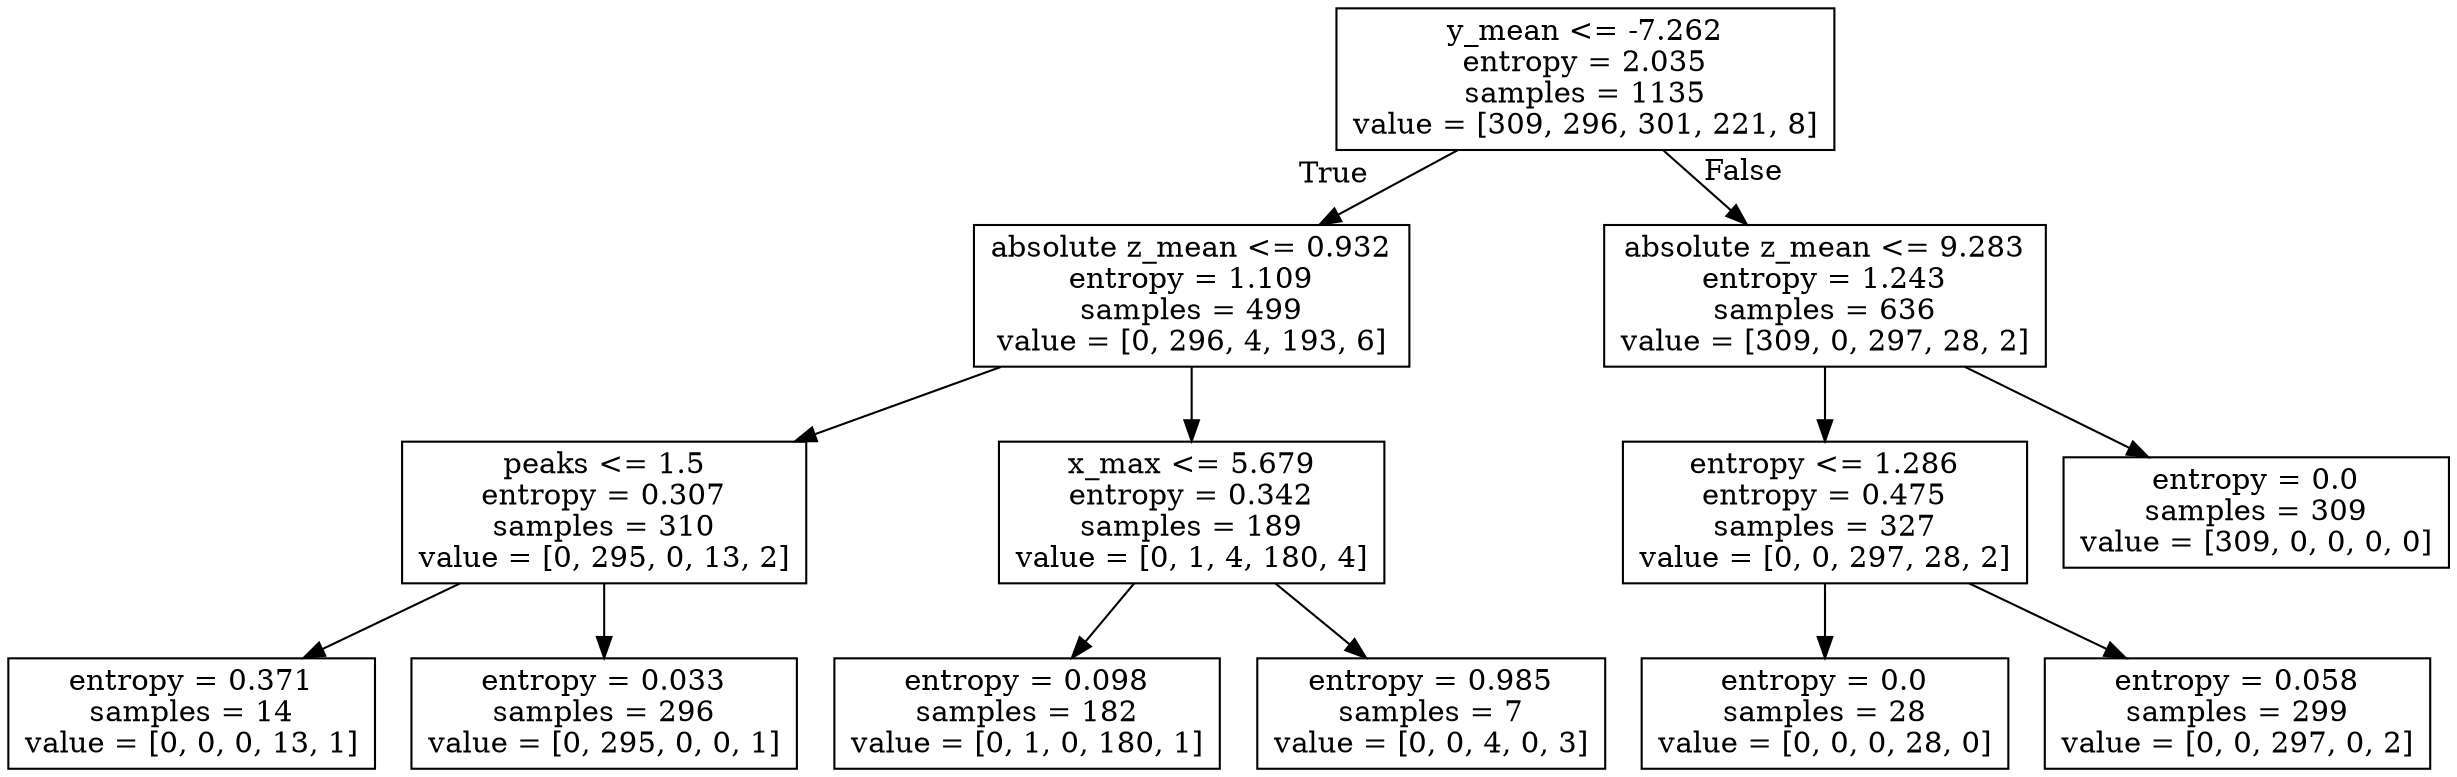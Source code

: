 digraph Tree {
node [shape=box] ;
0 [label="y_mean <= -7.262\nentropy = 2.035\nsamples = 1135\nvalue = [309, 296, 301, 221, 8]"] ;
1 [label="absolute z_mean <= 0.932\nentropy = 1.109\nsamples = 499\nvalue = [0, 296, 4, 193, 6]"] ;
0 -> 1 [labeldistance=2.5, labelangle=45, headlabel="True"] ;
2 [label="peaks <= 1.5\nentropy = 0.307\nsamples = 310\nvalue = [0, 295, 0, 13, 2]"] ;
1 -> 2 ;
3 [label="entropy = 0.371\nsamples = 14\nvalue = [0, 0, 0, 13, 1]"] ;
2 -> 3 ;
4 [label="entropy = 0.033\nsamples = 296\nvalue = [0, 295, 0, 0, 1]"] ;
2 -> 4 ;
5 [label="x_max <= 5.679\nentropy = 0.342\nsamples = 189\nvalue = [0, 1, 4, 180, 4]"] ;
1 -> 5 ;
6 [label="entropy = 0.098\nsamples = 182\nvalue = [0, 1, 0, 180, 1]"] ;
5 -> 6 ;
7 [label="entropy = 0.985\nsamples = 7\nvalue = [0, 0, 4, 0, 3]"] ;
5 -> 7 ;
8 [label="absolute z_mean <= 9.283\nentropy = 1.243\nsamples = 636\nvalue = [309, 0, 297, 28, 2]"] ;
0 -> 8 [labeldistance=2.5, labelangle=-45, headlabel="False"] ;
9 [label="entropy <= 1.286\nentropy = 0.475\nsamples = 327\nvalue = [0, 0, 297, 28, 2]"] ;
8 -> 9 ;
10 [label="entropy = 0.0\nsamples = 28\nvalue = [0, 0, 0, 28, 0]"] ;
9 -> 10 ;
11 [label="entropy = 0.058\nsamples = 299\nvalue = [0, 0, 297, 0, 2]"] ;
9 -> 11 ;
12 [label="entropy = 0.0\nsamples = 309\nvalue = [309, 0, 0, 0, 0]"] ;
8 -> 12 ;
}